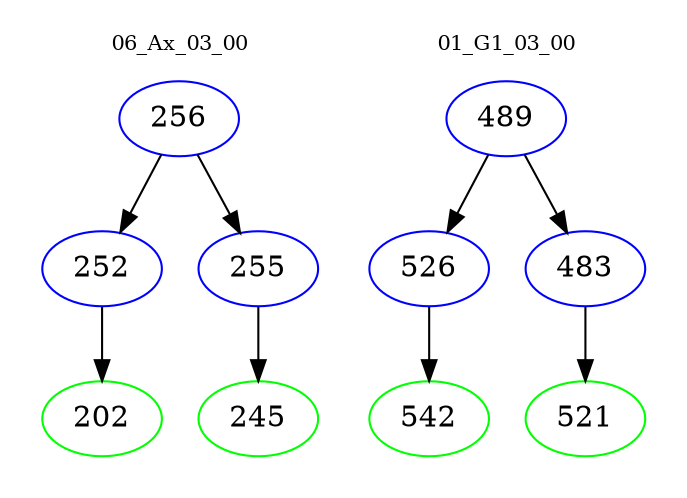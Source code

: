digraph{
subgraph cluster_0 {
color = white
label = "06_Ax_03_00";
fontsize=10;
T0_256 [label="256", color="blue"]
T0_256 -> T0_252 [color="black"]
T0_252 [label="252", color="blue"]
T0_252 -> T0_202 [color="black"]
T0_202 [label="202", color="green"]
T0_256 -> T0_255 [color="black"]
T0_255 [label="255", color="blue"]
T0_255 -> T0_245 [color="black"]
T0_245 [label="245", color="green"]
}
subgraph cluster_1 {
color = white
label = "01_G1_03_00";
fontsize=10;
T1_489 [label="489", color="blue"]
T1_489 -> T1_526 [color="black"]
T1_526 [label="526", color="blue"]
T1_526 -> T1_542 [color="black"]
T1_542 [label="542", color="green"]
T1_489 -> T1_483 [color="black"]
T1_483 [label="483", color="blue"]
T1_483 -> T1_521 [color="black"]
T1_521 [label="521", color="green"]
}
}
